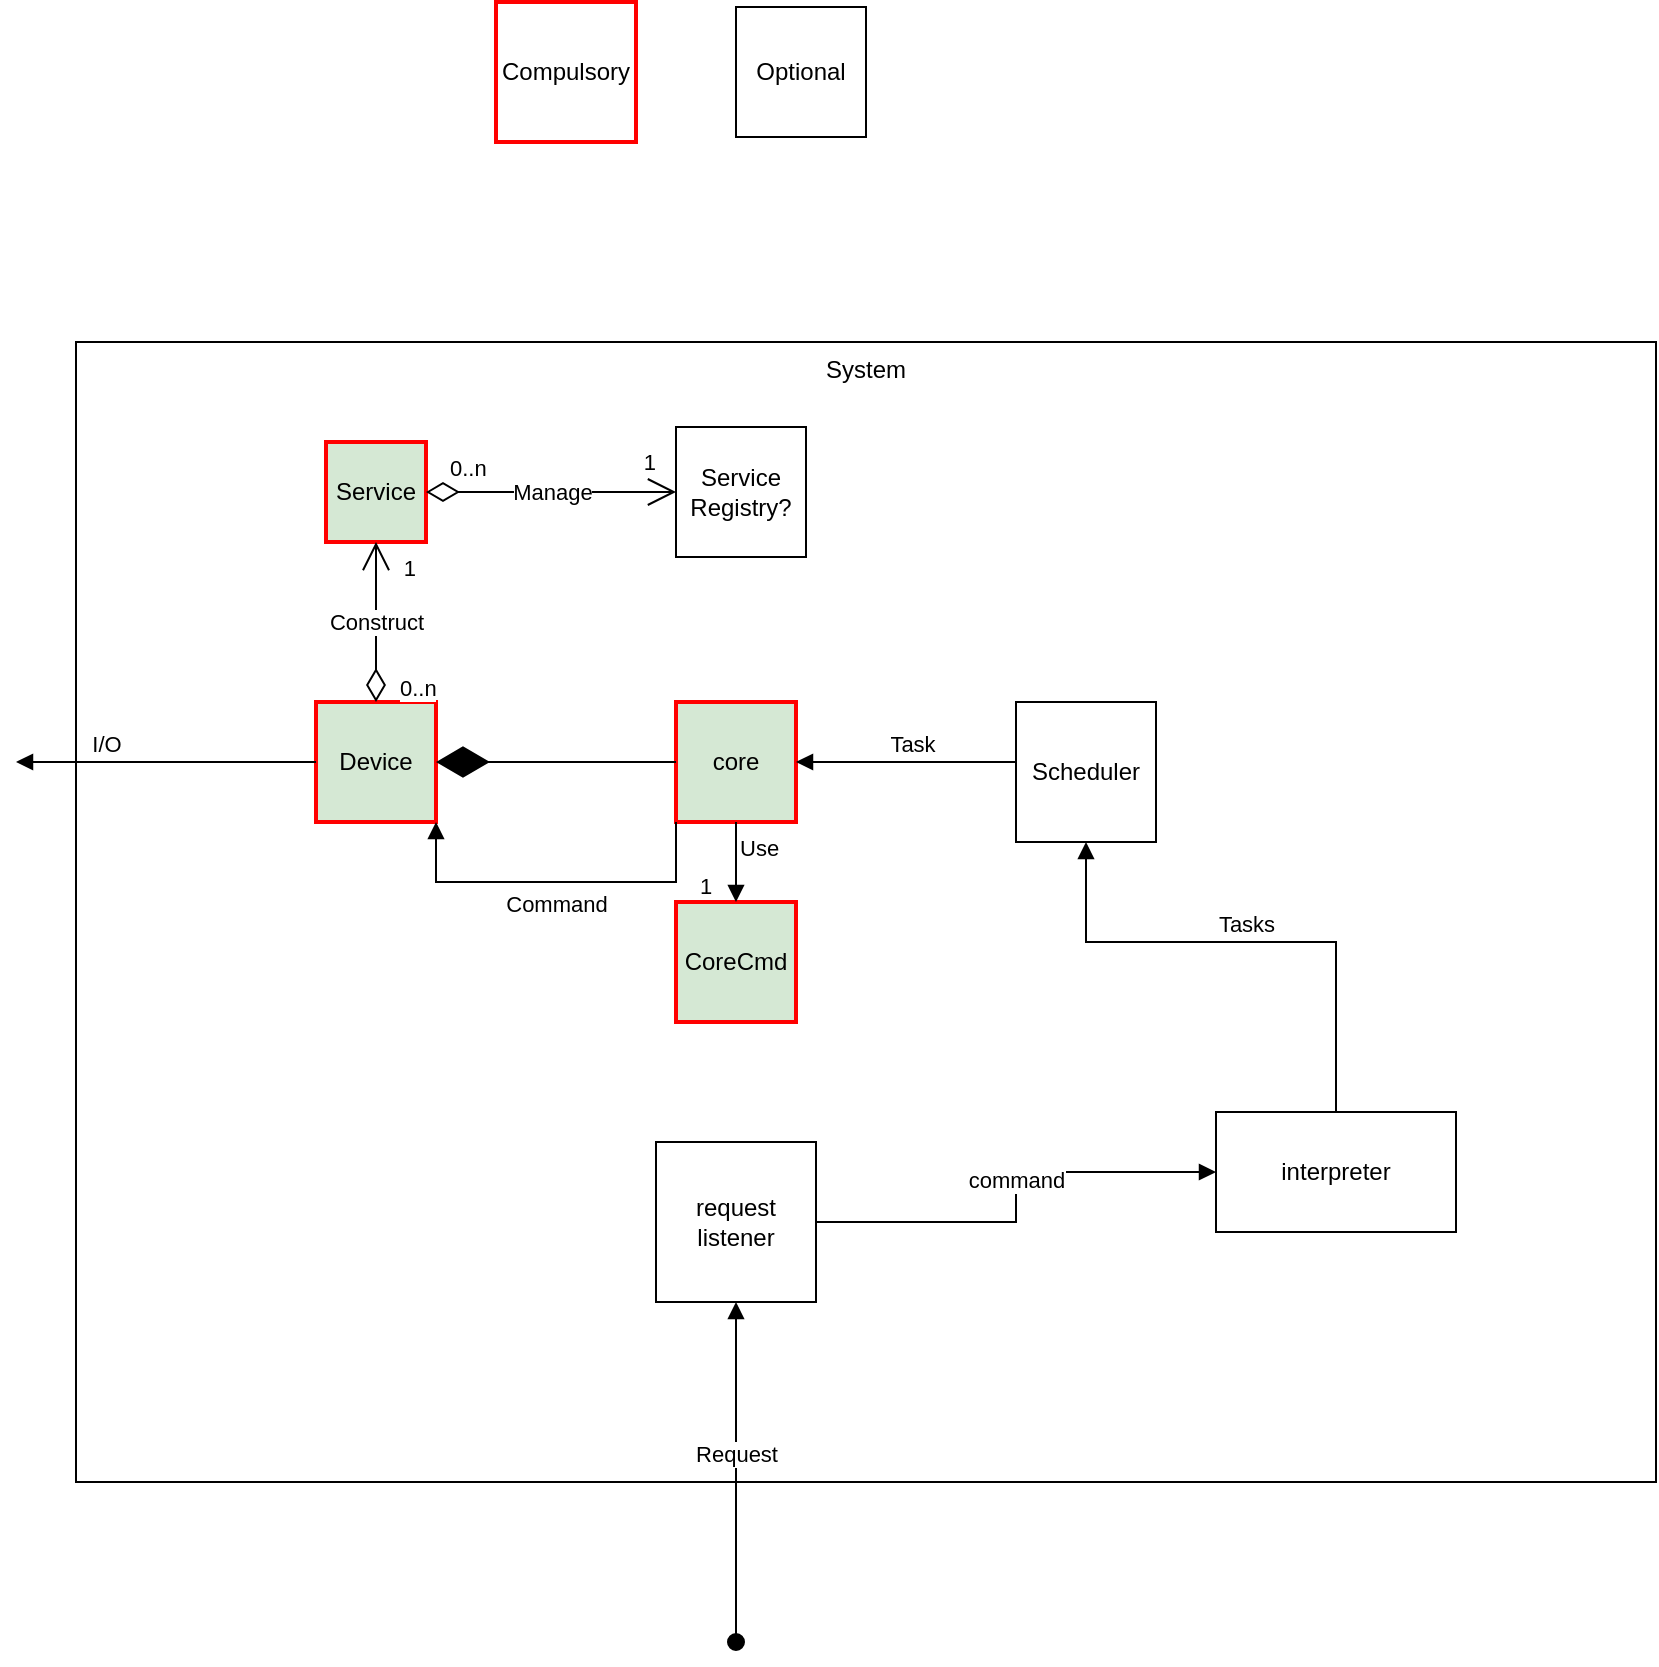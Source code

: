 <mxfile version="21.1.5" type="github">
  <diagram name="Page-1" id="ga8h144KBCxEZ6d47N7E">
    <mxGraphModel dx="1619" dy="1095" grid="1" gridSize="10" guides="1" tooltips="1" connect="1" arrows="1" fold="1" page="1" pageScale="1" pageWidth="827" pageHeight="1169" math="0" shadow="0">
      <root>
        <mxCell id="0" />
        <mxCell id="1" parent="0" />
        <mxCell id="VERnoS--WV3S1yRSneif-56" value="" style="group;verticalAlign=top;fillColor=none;movable=1;resizable=1;rotatable=1;deletable=1;editable=1;locked=0;connectable=1;" parent="1" vertex="1" connectable="0">
          <mxGeometry x="-50" y="200" width="790" height="570" as="geometry" />
        </mxCell>
        <mxCell id="VERnoS--WV3S1yRSneif-55" value="System" style="rounded=0;whiteSpace=wrap;html=1;verticalAlign=top;fillColor=none;movable=1;resizable=1;rotatable=1;deletable=1;editable=1;locked=0;connectable=1;" parent="VERnoS--WV3S1yRSneif-56" vertex="1">
          <mxGeometry width="790" height="570" as="geometry" />
        </mxCell>
        <mxCell id="GNOxQv2WCz3E7T5rmqji-2" value="Device" style="whiteSpace=wrap;html=1;aspect=fixed;movable=1;resizable=1;rotatable=1;deletable=1;editable=1;locked=0;connectable=1;fillColor=#d5e8d4;strokeColor=#FF0000;strokeWidth=2;" vertex="1" parent="VERnoS--WV3S1yRSneif-56">
          <mxGeometry x="120" y="180" width="60" height="60" as="geometry" />
        </mxCell>
        <mxCell id="GNOxQv2WCz3E7T5rmqji-3" value="Service" style="whiteSpace=wrap;html=1;aspect=fixed;movable=1;resizable=1;rotatable=1;deletable=1;editable=1;locked=0;connectable=1;fillColor=#d5e8d4;strokeColor=#FF0000;strokeWidth=2;" vertex="1" parent="VERnoS--WV3S1yRSneif-56">
          <mxGeometry x="125" y="50" width="50" height="50" as="geometry" />
        </mxCell>
        <mxCell id="GNOxQv2WCz3E7T5rmqji-1" value="core" style="whiteSpace=wrap;html=1;aspect=fixed;movable=1;resizable=1;rotatable=1;deletable=1;editable=1;locked=0;connectable=1;fillColor=#d5e8d4;strokeColor=#FF0000;strokeWidth=2;" vertex="1" parent="VERnoS--WV3S1yRSneif-56">
          <mxGeometry x="300" y="180" width="60" height="60" as="geometry" />
        </mxCell>
        <mxCell id="GNOxQv2WCz3E7T5rmqji-5" value="" style="endArrow=diamondThin;endFill=1;endSize=24;html=1;rounded=0;exitX=0;exitY=0.5;exitDx=0;exitDy=0;entryX=1;entryY=0.5;entryDx=0;entryDy=0;movable=1;resizable=1;rotatable=1;deletable=1;editable=1;locked=0;connectable=1;" edge="1" parent="VERnoS--WV3S1yRSneif-56" source="GNOxQv2WCz3E7T5rmqji-1" target="GNOxQv2WCz3E7T5rmqji-2">
          <mxGeometry width="160" relative="1" as="geometry">
            <mxPoint x="160" y="280" as="sourcePoint" />
            <mxPoint x="320" y="280" as="targetPoint" />
          </mxGeometry>
        </mxCell>
        <mxCell id="GNOxQv2WCz3E7T5rmqji-9" value="Construct" style="endArrow=open;html=1;endSize=12;startArrow=diamondThin;startSize=14;startFill=0;edgeStyle=orthogonalEdgeStyle;rounded=0;exitX=0.5;exitY=0;exitDx=0;exitDy=0;movable=1;resizable=1;rotatable=1;deletable=1;editable=1;locked=0;connectable=1;entryX=0.5;entryY=1;entryDx=0;entryDy=0;" edge="1" parent="VERnoS--WV3S1yRSneif-56" source="GNOxQv2WCz3E7T5rmqji-2" target="GNOxQv2WCz3E7T5rmqji-3">
          <mxGeometry relative="1" as="geometry">
            <mxPoint x="60" y="150" as="sourcePoint" />
            <mxPoint x="280" y="-100" as="targetPoint" />
          </mxGeometry>
        </mxCell>
        <mxCell id="GNOxQv2WCz3E7T5rmqji-10" value="0..n" style="edgeLabel;resizable=1;html=1;align=left;verticalAlign=top;movable=1;rotatable=1;deletable=1;editable=1;locked=0;connectable=1;" connectable="0" vertex="1" parent="GNOxQv2WCz3E7T5rmqji-9">
          <mxGeometry x="-1" relative="1" as="geometry">
            <mxPoint x="10" y="-20" as="offset" />
          </mxGeometry>
        </mxCell>
        <mxCell id="GNOxQv2WCz3E7T5rmqji-11" value="1" style="edgeLabel;resizable=1;html=1;align=right;verticalAlign=top;movable=1;rotatable=1;deletable=1;editable=1;locked=0;connectable=1;" connectable="0" vertex="1" parent="GNOxQv2WCz3E7T5rmqji-9">
          <mxGeometry x="1" relative="1" as="geometry">
            <mxPoint x="20" as="offset" />
          </mxGeometry>
        </mxCell>
        <mxCell id="GNOxQv2WCz3E7T5rmqji-12" value="Scheduler" style="whiteSpace=wrap;html=1;aspect=fixed;movable=1;resizable=1;rotatable=1;deletable=1;editable=1;locked=0;connectable=1;" vertex="1" parent="VERnoS--WV3S1yRSneif-56">
          <mxGeometry x="470" y="180" width="70" height="70" as="geometry" />
        </mxCell>
        <mxCell id="GNOxQv2WCz3E7T5rmqji-13" value="request listener" style="whiteSpace=wrap;html=1;aspect=fixed;movable=1;resizable=1;rotatable=1;deletable=1;editable=1;locked=0;connectable=1;" vertex="1" parent="VERnoS--WV3S1yRSneif-56">
          <mxGeometry x="290" y="400" width="80" height="80" as="geometry" />
        </mxCell>
        <mxCell id="GNOxQv2WCz3E7T5rmqji-17" value="command" style="html=1;verticalAlign=bottom;endArrow=block;elbow=vertical;rounded=0;exitX=1;exitY=0.5;exitDx=0;exitDy=0;edgeStyle=orthogonalEdgeStyle;entryX=0;entryY=0.5;entryDx=0;entryDy=0;" edge="1" parent="VERnoS--WV3S1yRSneif-56" source="GNOxQv2WCz3E7T5rmqji-13" target="GNOxQv2WCz3E7T5rmqji-18">
          <mxGeometry width="80" relative="1" as="geometry">
            <mxPoint x="400" y="360" as="sourcePoint" />
            <mxPoint x="490" y="690" as="targetPoint" />
          </mxGeometry>
        </mxCell>
        <mxCell id="GNOxQv2WCz3E7T5rmqji-18" value="interpreter" style="rounded=0;whiteSpace=wrap;html=1;" vertex="1" parent="VERnoS--WV3S1yRSneif-56">
          <mxGeometry x="570" y="385" width="120" height="60" as="geometry" />
        </mxCell>
        <mxCell id="GNOxQv2WCz3E7T5rmqji-20" value="Tasks" style="html=1;verticalAlign=bottom;endArrow=block;edgeStyle=elbowEdgeStyle;elbow=vertical;curved=0;rounded=0;exitX=0.5;exitY=0;exitDx=0;exitDy=0;entryX=0.5;entryY=1;entryDx=0;entryDy=0;" edge="1" parent="VERnoS--WV3S1yRSneif-56" source="GNOxQv2WCz3E7T5rmqji-18" target="GNOxQv2WCz3E7T5rmqji-12">
          <mxGeometry width="80" relative="1" as="geometry">
            <mxPoint x="610" y="330" as="sourcePoint" />
            <mxPoint x="-40" y="300" as="targetPoint" />
            <Array as="points">
              <mxPoint x="620" y="300" />
            </Array>
          </mxGeometry>
        </mxCell>
        <mxCell id="GNOxQv2WCz3E7T5rmqji-21" value="Task" style="html=1;verticalAlign=bottom;endArrow=block;edgeStyle=elbowEdgeStyle;elbow=vertical;curved=0;rounded=0;exitX=0;exitY=0.5;exitDx=0;exitDy=0;entryX=1;entryY=0.5;entryDx=0;entryDy=0;" edge="1" parent="VERnoS--WV3S1yRSneif-56" source="GNOxQv2WCz3E7T5rmqji-12" target="GNOxQv2WCz3E7T5rmqji-1">
          <mxGeometry width="80" relative="1" as="geometry">
            <mxPoint x="350" y="330" as="sourcePoint" />
            <mxPoint x="380" y="200" as="targetPoint" />
            <Array as="points">
              <mxPoint x="420" y="210" />
            </Array>
          </mxGeometry>
        </mxCell>
        <mxCell id="GNOxQv2WCz3E7T5rmqji-23" value="CoreCmd" style="whiteSpace=wrap;html=1;aspect=fixed;fillColor=#d5e8d4;strokeColor=#FF0000;strokeWidth=2;" vertex="1" parent="VERnoS--WV3S1yRSneif-56">
          <mxGeometry x="300" y="280" width="60" height="60" as="geometry" />
        </mxCell>
        <mxCell id="GNOxQv2WCz3E7T5rmqji-24" value="Use" style="endArrow=block;endFill=1;html=1;edgeStyle=orthogonalEdgeStyle;align=left;verticalAlign=top;rounded=0;exitX=0.5;exitY=1;exitDx=0;exitDy=0;entryX=0.5;entryY=0;entryDx=0;entryDy=0;" edge="1" parent="VERnoS--WV3S1yRSneif-56" source="GNOxQv2WCz3E7T5rmqji-1" target="GNOxQv2WCz3E7T5rmqji-23">
          <mxGeometry x="-1" relative="1" as="geometry">
            <mxPoint x="320" y="260" as="sourcePoint" />
            <mxPoint x="480" y="260" as="targetPoint" />
          </mxGeometry>
        </mxCell>
        <mxCell id="GNOxQv2WCz3E7T5rmqji-25" value="1" style="edgeLabel;resizable=0;html=1;align=left;verticalAlign=bottom;" connectable="0" vertex="1" parent="GNOxQv2WCz3E7T5rmqji-24">
          <mxGeometry x="-1" relative="1" as="geometry">
            <mxPoint x="-20" y="40" as="offset" />
          </mxGeometry>
        </mxCell>
        <mxCell id="GNOxQv2WCz3E7T5rmqji-26" value="Service Registry?" style="whiteSpace=wrap;html=1;aspect=fixed;" vertex="1" parent="VERnoS--WV3S1yRSneif-56">
          <mxGeometry x="300" y="42.5" width="65" height="65" as="geometry" />
        </mxCell>
        <mxCell id="GNOxQv2WCz3E7T5rmqji-27" value="Manage" style="endArrow=open;html=1;endSize=12;startArrow=diamondThin;startSize=14;startFill=0;edgeStyle=orthogonalEdgeStyle;rounded=0;exitX=1;exitY=0.5;exitDx=0;exitDy=0;movable=1;resizable=1;rotatable=1;deletable=1;editable=1;locked=0;connectable=1;entryX=0;entryY=0.5;entryDx=0;entryDy=0;" edge="1" parent="VERnoS--WV3S1yRSneif-56" source="GNOxQv2WCz3E7T5rmqji-3" target="GNOxQv2WCz3E7T5rmqji-26">
          <mxGeometry relative="1" as="geometry">
            <mxPoint x="160" y="190" as="sourcePoint" />
            <mxPoint x="160" y="110" as="targetPoint" />
          </mxGeometry>
        </mxCell>
        <mxCell id="GNOxQv2WCz3E7T5rmqji-28" value="0..n" style="edgeLabel;resizable=1;html=1;align=left;verticalAlign=top;movable=1;rotatable=1;deletable=1;editable=1;locked=0;connectable=1;" connectable="0" vertex="1" parent="GNOxQv2WCz3E7T5rmqji-27">
          <mxGeometry x="-1" relative="1" as="geometry">
            <mxPoint x="10" y="-25" as="offset" />
          </mxGeometry>
        </mxCell>
        <mxCell id="GNOxQv2WCz3E7T5rmqji-29" value="1" style="edgeLabel;resizable=1;html=1;align=right;verticalAlign=top;movable=1;rotatable=1;deletable=1;editable=1;locked=0;connectable=1;" connectable="0" vertex="1" parent="GNOxQv2WCz3E7T5rmqji-27">
          <mxGeometry x="1" relative="1" as="geometry">
            <mxPoint x="-10" y="-28" as="offset" />
          </mxGeometry>
        </mxCell>
        <mxCell id="GNOxQv2WCz3E7T5rmqji-30" value="Command" style="html=1;verticalAlign=bottom;endArrow=block;edgeStyle=elbowEdgeStyle;elbow=vertical;curved=0;rounded=0;exitX=0;exitY=1;exitDx=0;exitDy=0;entryX=1;entryY=1;entryDx=0;entryDy=0;" edge="1" parent="VERnoS--WV3S1yRSneif-56" source="GNOxQv2WCz3E7T5rmqji-1" target="GNOxQv2WCz3E7T5rmqji-2">
          <mxGeometry y="20" width="80" relative="1" as="geometry">
            <mxPoint x="235" y="275" as="sourcePoint" />
            <mxPoint x="125" y="270" as="targetPoint" />
            <Array as="points">
              <mxPoint x="185" y="270" />
            </Array>
            <mxPoint as="offset" />
          </mxGeometry>
        </mxCell>
        <mxCell id="GNOxQv2WCz3E7T5rmqji-22" value="Request" style="html=1;verticalAlign=bottom;startArrow=oval;startFill=1;endArrow=block;startSize=8;edgeStyle=elbowEdgeStyle;elbow=vertical;curved=0;rounded=0;entryX=0.5;entryY=1;entryDx=0;entryDy=0;" edge="1" parent="1" target="GNOxQv2WCz3E7T5rmqji-13">
          <mxGeometry width="60" relative="1" as="geometry">
            <mxPoint x="280" y="850" as="sourcePoint" />
            <mxPoint x="320" y="900" as="targetPoint" />
            <Array as="points">
              <mxPoint x="290" y="790" />
            </Array>
          </mxGeometry>
        </mxCell>
        <mxCell id="GNOxQv2WCz3E7T5rmqji-31" value="I/O" style="html=1;verticalAlign=bottom;endArrow=block;edgeStyle=elbowEdgeStyle;elbow=vertical;curved=0;rounded=0;exitX=0;exitY=0.5;exitDx=0;exitDy=0;" edge="1" parent="1" source="GNOxQv2WCz3E7T5rmqji-2">
          <mxGeometry x="0.4" width="80" relative="1" as="geometry">
            <mxPoint x="-150" y="440" as="sourcePoint" />
            <mxPoint x="-80" y="410" as="targetPoint" />
            <mxPoint as="offset" />
          </mxGeometry>
        </mxCell>
        <mxCell id="GNOxQv2WCz3E7T5rmqji-55" value="Compulsory" style="whiteSpace=wrap;html=1;aspect=fixed;movable=1;resizable=1;rotatable=1;deletable=1;editable=1;locked=0;connectable=1;fillColor=none;strokeColor=#FF0000;strokeWidth=2;" vertex="1" parent="1">
          <mxGeometry x="160" y="30" width="70" height="70" as="geometry" />
        </mxCell>
        <mxCell id="GNOxQv2WCz3E7T5rmqji-79" value="Optional" style="whiteSpace=wrap;html=1;aspect=fixed;fillColor=none;" vertex="1" parent="1">
          <mxGeometry x="280" y="32.5" width="65" height="65" as="geometry" />
        </mxCell>
      </root>
    </mxGraphModel>
  </diagram>
</mxfile>
